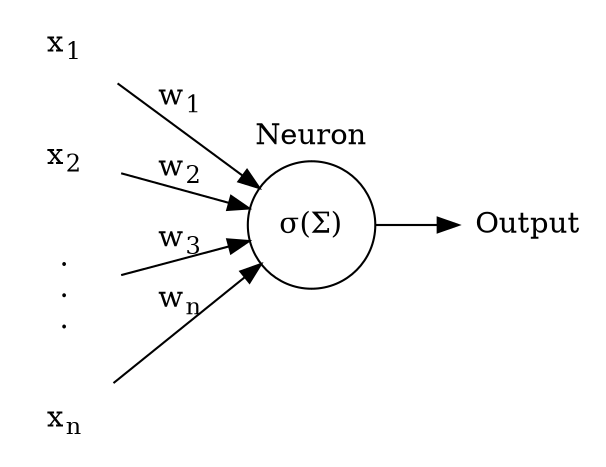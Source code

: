 digraph singleneuron { rankdir=LR
splines=line
margin=0;
node [shape=plaintext fixedsize=false]
x1[label=<x<sub>1</sub>>];
x2[label=<x<sub>2</sub>>];
x3[label=".\n.\n." ];
xn[label=<x<sub>n</sub>>];

subgraph cluster_1 {
color=white;
node [shape=circle];
neuron[ label = <&sigma;(&Sigma;)>];
label = "Neuron";
}


node [shape=plaintext]
output [label="Output"];



x1 -> neuron[label = <w<sub>1</sub>> ];
x2 -> neuron[label = <w<sub>2</sub>> ];
x3 -> neuron[label = <w<sub>3</sub>> ];
xn -> neuron[label = <w<sub>n</sub>> ];
neuron->output;
}

